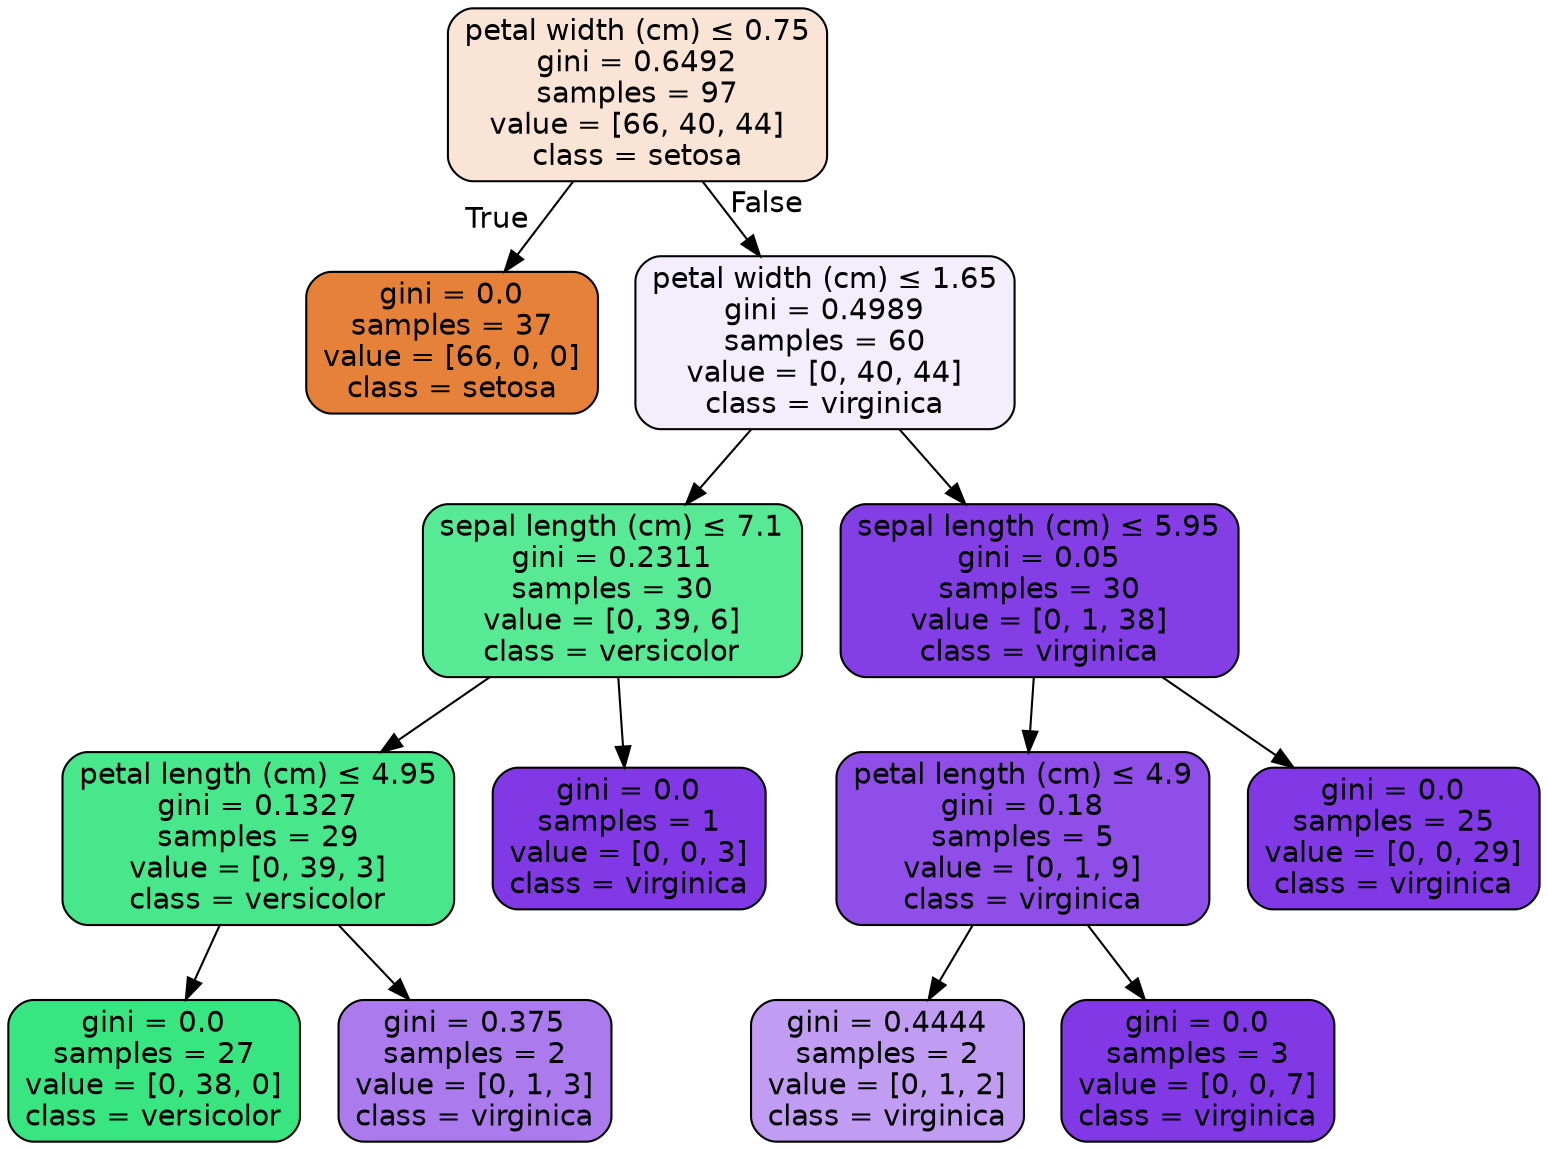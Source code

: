 digraph Tree {
node [shape=box, style="filled, rounded", color="black", fontname=helvetica] ;
edge [fontname=helvetica] ;
0 [label=<petal width (cm) &le; 0.75<br/>gini = 0.6492<br/>samples = 97<br/>value = [66, 40, 44]<br/>class = setosa>, fillcolor="#e5813935"] ;
1 [label=<gini = 0.0<br/>samples = 37<br/>value = [66, 0, 0]<br/>class = setosa>, fillcolor="#e58139ff"] ;
0 -> 1 [labeldistance=2.5, labelangle=45, headlabel="True"] ;
2 [label=<petal width (cm) &le; 1.65<br/>gini = 0.4989<br/>samples = 60<br/>value = [0, 40, 44]<br/>class = virginica>, fillcolor="#8139e517"] ;
0 -> 2 [labeldistance=2.5, labelangle=-45, headlabel="False"] ;
3 [label=<sepal length (cm) &le; 7.1<br/>gini = 0.2311<br/>samples = 30<br/>value = [0, 39, 6]<br/>class = versicolor>, fillcolor="#39e581d8"] ;
2 -> 3 ;
4 [label=<petal length (cm) &le; 4.95<br/>gini = 0.1327<br/>samples = 29<br/>value = [0, 39, 3]<br/>class = versicolor>, fillcolor="#39e581eb"] ;
3 -> 4 ;
5 [label=<gini = 0.0<br/>samples = 27<br/>value = [0, 38, 0]<br/>class = versicolor>, fillcolor="#39e581ff"] ;
4 -> 5 ;
6 [label=<gini = 0.375<br/>samples = 2<br/>value = [0, 1, 3]<br/>class = virginica>, fillcolor="#8139e5aa"] ;
4 -> 6 ;
7 [label=<gini = 0.0<br/>samples = 1<br/>value = [0, 0, 3]<br/>class = virginica>, fillcolor="#8139e5ff"] ;
3 -> 7 ;
8 [label=<sepal length (cm) &le; 5.95<br/>gini = 0.05<br/>samples = 30<br/>value = [0, 1, 38]<br/>class = virginica>, fillcolor="#8139e5f8"] ;
2 -> 8 ;
9 [label=<petal length (cm) &le; 4.9<br/>gini = 0.18<br/>samples = 5<br/>value = [0, 1, 9]<br/>class = virginica>, fillcolor="#8139e5e3"] ;
8 -> 9 ;
10 [label=<gini = 0.4444<br/>samples = 2<br/>value = [0, 1, 2]<br/>class = virginica>, fillcolor="#8139e57f"] ;
9 -> 10 ;
11 [label=<gini = 0.0<br/>samples = 3<br/>value = [0, 0, 7]<br/>class = virginica>, fillcolor="#8139e5ff"] ;
9 -> 11 ;
12 [label=<gini = 0.0<br/>samples = 25<br/>value = [0, 0, 29]<br/>class = virginica>, fillcolor="#8139e5ff"] ;
8 -> 12 ;
}